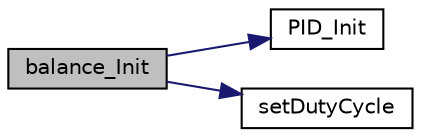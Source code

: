 digraph "balance_Init"
{
 // INTERACTIVE_SVG=YES
 // LATEX_PDF_SIZE
  edge [fontname="Helvetica",fontsize="10",labelfontname="Helvetica",labelfontsize="10"];
  node [fontname="Helvetica",fontsize="10",shape=record];
  rankdir="LR";
  Node0 [label="balance_Init",height=0.2,width=0.4,color="black", fillcolor="grey75", style="filled", fontcolor="black",tooltip=" "];
  Node0 -> Node1 [color="midnightblue",fontsize="10",style="solid",fontname="Helvetica"];
  Node1 [label="PID_Init",height=0.2,width=0.4,color="black", fillcolor="white", style="filled",URL="$pid_8h.html#ab1ec8374891dd77c2800defdb6d656d9",tooltip=" "];
  Node0 -> Node2 [color="midnightblue",fontsize="10",style="solid",fontname="Helvetica"];
  Node2 [label="setDutyCycle",height=0.2,width=0.4,color="black", fillcolor="white", style="filled",URL="$motor_8h.html#a7b35d0bd88a69d09f5342ab5a54afdb7",tooltip=" "];
}

